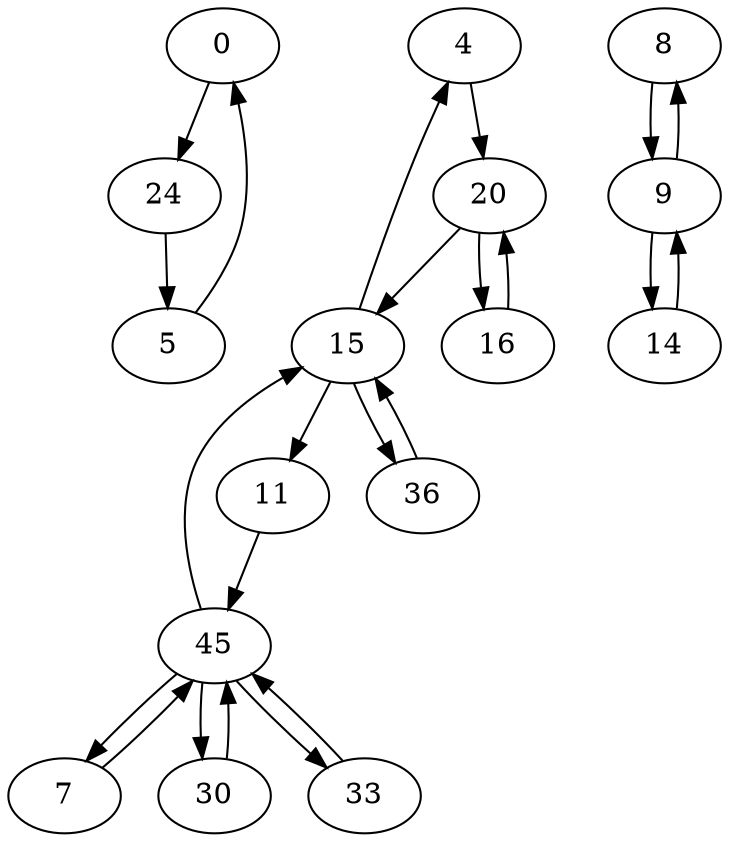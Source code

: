 digraph G {
  0 -> 24;
  4 -> 20;
  5 -> 0;
  7 -> 45;
  8 -> 9;
  9 -> 8;
  9 -> 14;
  11 -> 45;
  14 -> 9;
  15 -> 4;
  15 -> 11;
  15 -> 36;
  16 -> 20;
  20 -> 15;
  20 -> 16;
  24 -> 5;
  30 -> 45;
  33 -> 45;
  36 -> 15;
  45 -> 7;
  45 -> 15;
  45 -> 30;
  45 -> 33;
}